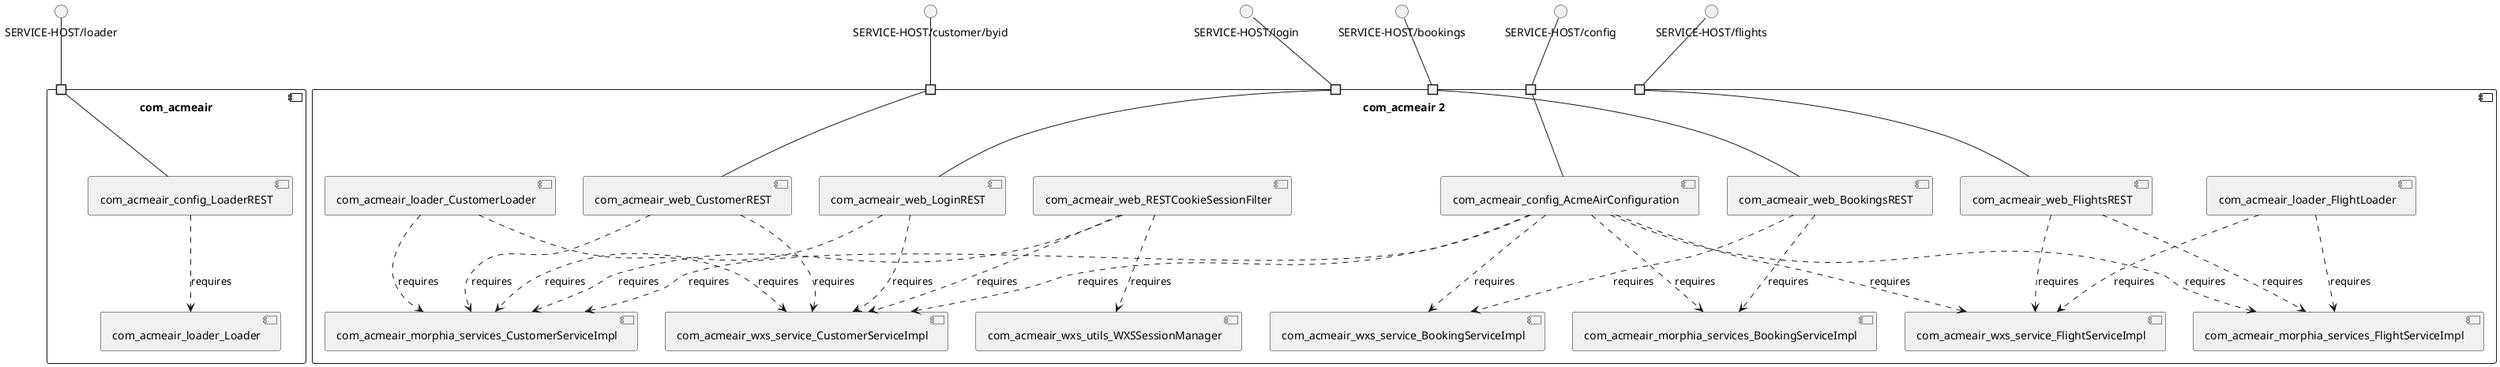 @startuml
skinparam fixCircleLabelOverlapping true
skinparam componentStyle uml2
component "com_acmeair\n\n\n\n\n\n" {
[com_acmeair_config_LoaderREST]
[com_acmeair_loader_Loader]
portin " " as com_acmeair_requires_SERVICE_HOST_loader
[com_acmeair_config_LoaderREST]..>[com_acmeair_loader_Loader] : requires
"com_acmeair_requires_SERVICE_HOST_loader"--[com_acmeair_config_LoaderREST]
}
interface "SERVICE-HOST/loader" as interface.SERVICE_HOST_loader
interface.SERVICE_HOST_loader--"com_acmeair_requires_SERVICE_HOST_loader"
component "com_acmeair 2\n\n\n\n\n\n" {
[com_acmeair_config_AcmeAirConfiguration]
[com_acmeair_web_RESTCookieSessionFilter]
[com_acmeair_loader_CustomerLoader]
[com_acmeair_morphia_services_BookingServiceImpl]
[com_acmeair_loader_FlightLoader]
[com_acmeair_morphia_services_FlightServiceImpl]
[com_acmeair_web_LoginREST]
[com_acmeair_morphia_services_CustomerServiceImpl]
[com_acmeair_web_FlightsREST]
[com_acmeair_wxs_service_FlightServiceImpl]
[com_acmeair_wxs_service_BookingServiceImpl]
[com_acmeair_web_CustomerREST]
[com_acmeair_wxs_utils_WXSSessionManager]
[com_acmeair_web_BookingsREST]
[com_acmeair_wxs_service_CustomerServiceImpl]
portin " " as com_acmeair_2_requires_SERVICE_HOST_customer_byid
portin " " as com_acmeair_2_requires_SERVICE_HOST_config
portin " " as com_acmeair_2_requires_SERVICE_HOST_login
portin " " as com_acmeair_2_requires_SERVICE_HOST_flights
portin " " as com_acmeair_2_requires_SERVICE_HOST_bookings
[com_acmeair_config_AcmeAirConfiguration]..>[com_acmeair_morphia_services_BookingServiceImpl] : requires
[com_acmeair_loader_CustomerLoader]..>[com_acmeair_wxs_service_CustomerServiceImpl] : requires
[com_acmeair_web_RESTCookieSessionFilter]..>[com_acmeair_wxs_service_CustomerServiceImpl] : requires
[com_acmeair_web_CustomerREST]..>[com_acmeair_wxs_service_CustomerServiceImpl] : requires
[com_acmeair_config_AcmeAirConfiguration]..>[com_acmeair_morphia_services_FlightServiceImpl] : requires
[com_acmeair_config_AcmeAirConfiguration]..>[com_acmeair_wxs_service_CustomerServiceImpl] : requires
[com_acmeair_web_BookingsREST]..>[com_acmeair_morphia_services_BookingServiceImpl] : requires
[com_acmeair_loader_FlightLoader]..>[com_acmeair_morphia_services_FlightServiceImpl] : requires
[com_acmeair_config_AcmeAirConfiguration]..>[com_acmeair_wxs_service_FlightServiceImpl] : requires
[com_acmeair_web_RESTCookieSessionFilter]..>[com_acmeair_wxs_utils_WXSSessionManager] : requires
[com_acmeair_config_AcmeAirConfiguration]..>[com_acmeair_wxs_service_BookingServiceImpl] : requires
[com_acmeair_web_LoginREST]..>[com_acmeair_morphia_services_CustomerServiceImpl] : requires
[com_acmeair_web_RESTCookieSessionFilter]..>[com_acmeair_morphia_services_CustomerServiceImpl] : requires
[com_acmeair_loader_CustomerLoader]..>[com_acmeair_morphia_services_CustomerServiceImpl] : requires
[com_acmeair_loader_FlightLoader]..>[com_acmeair_wxs_service_FlightServiceImpl] : requires
[com_acmeair_web_FlightsREST]..>[com_acmeair_wxs_service_FlightServiceImpl] : requires
[com_acmeair_config_AcmeAirConfiguration]..>[com_acmeair_morphia_services_CustomerServiceImpl] : requires
[com_acmeair_web_LoginREST]..>[com_acmeair_wxs_service_CustomerServiceImpl] : requires
[com_acmeair_web_FlightsREST]..>[com_acmeair_morphia_services_FlightServiceImpl] : requires
[com_acmeair_web_BookingsREST]..>[com_acmeair_wxs_service_BookingServiceImpl] : requires
[com_acmeair_web_CustomerREST]..>[com_acmeair_morphia_services_CustomerServiceImpl] : requires
"com_acmeair_2_requires_SERVICE_HOST_flights"--[com_acmeair_web_FlightsREST]
"com_acmeair_2_requires_SERVICE_HOST_bookings"--[com_acmeair_web_BookingsREST]
"com_acmeair_2_requires_SERVICE_HOST_config"--[com_acmeair_config_AcmeAirConfiguration]
"com_acmeair_2_requires_SERVICE_HOST_customer_byid"--[com_acmeair_web_CustomerREST]
"com_acmeair_2_requires_SERVICE_HOST_login"--[com_acmeair_web_LoginREST]
}
interface "SERVICE-HOST/bookings" as interface.SERVICE_HOST_bookings
interface.SERVICE_HOST_bookings--"com_acmeair_2_requires_SERVICE_HOST_bookings"
interface "SERVICE-HOST/config" as interface.SERVICE_HOST_config
interface.SERVICE_HOST_config--"com_acmeair_2_requires_SERVICE_HOST_config"
interface "SERVICE-HOST/customer/byid" as interface.SERVICE_HOST_customer_byid
interface.SERVICE_HOST_customer_byid--"com_acmeair_2_requires_SERVICE_HOST_customer_byid"
interface "SERVICE-HOST/flights" as interface.SERVICE_HOST_flights
interface.SERVICE_HOST_flights--"com_acmeair_2_requires_SERVICE_HOST_flights"
interface "SERVICE-HOST/login" as interface.SERVICE_HOST_login
interface.SERVICE_HOST_login--"com_acmeair_2_requires_SERVICE_HOST_login"

@enduml
